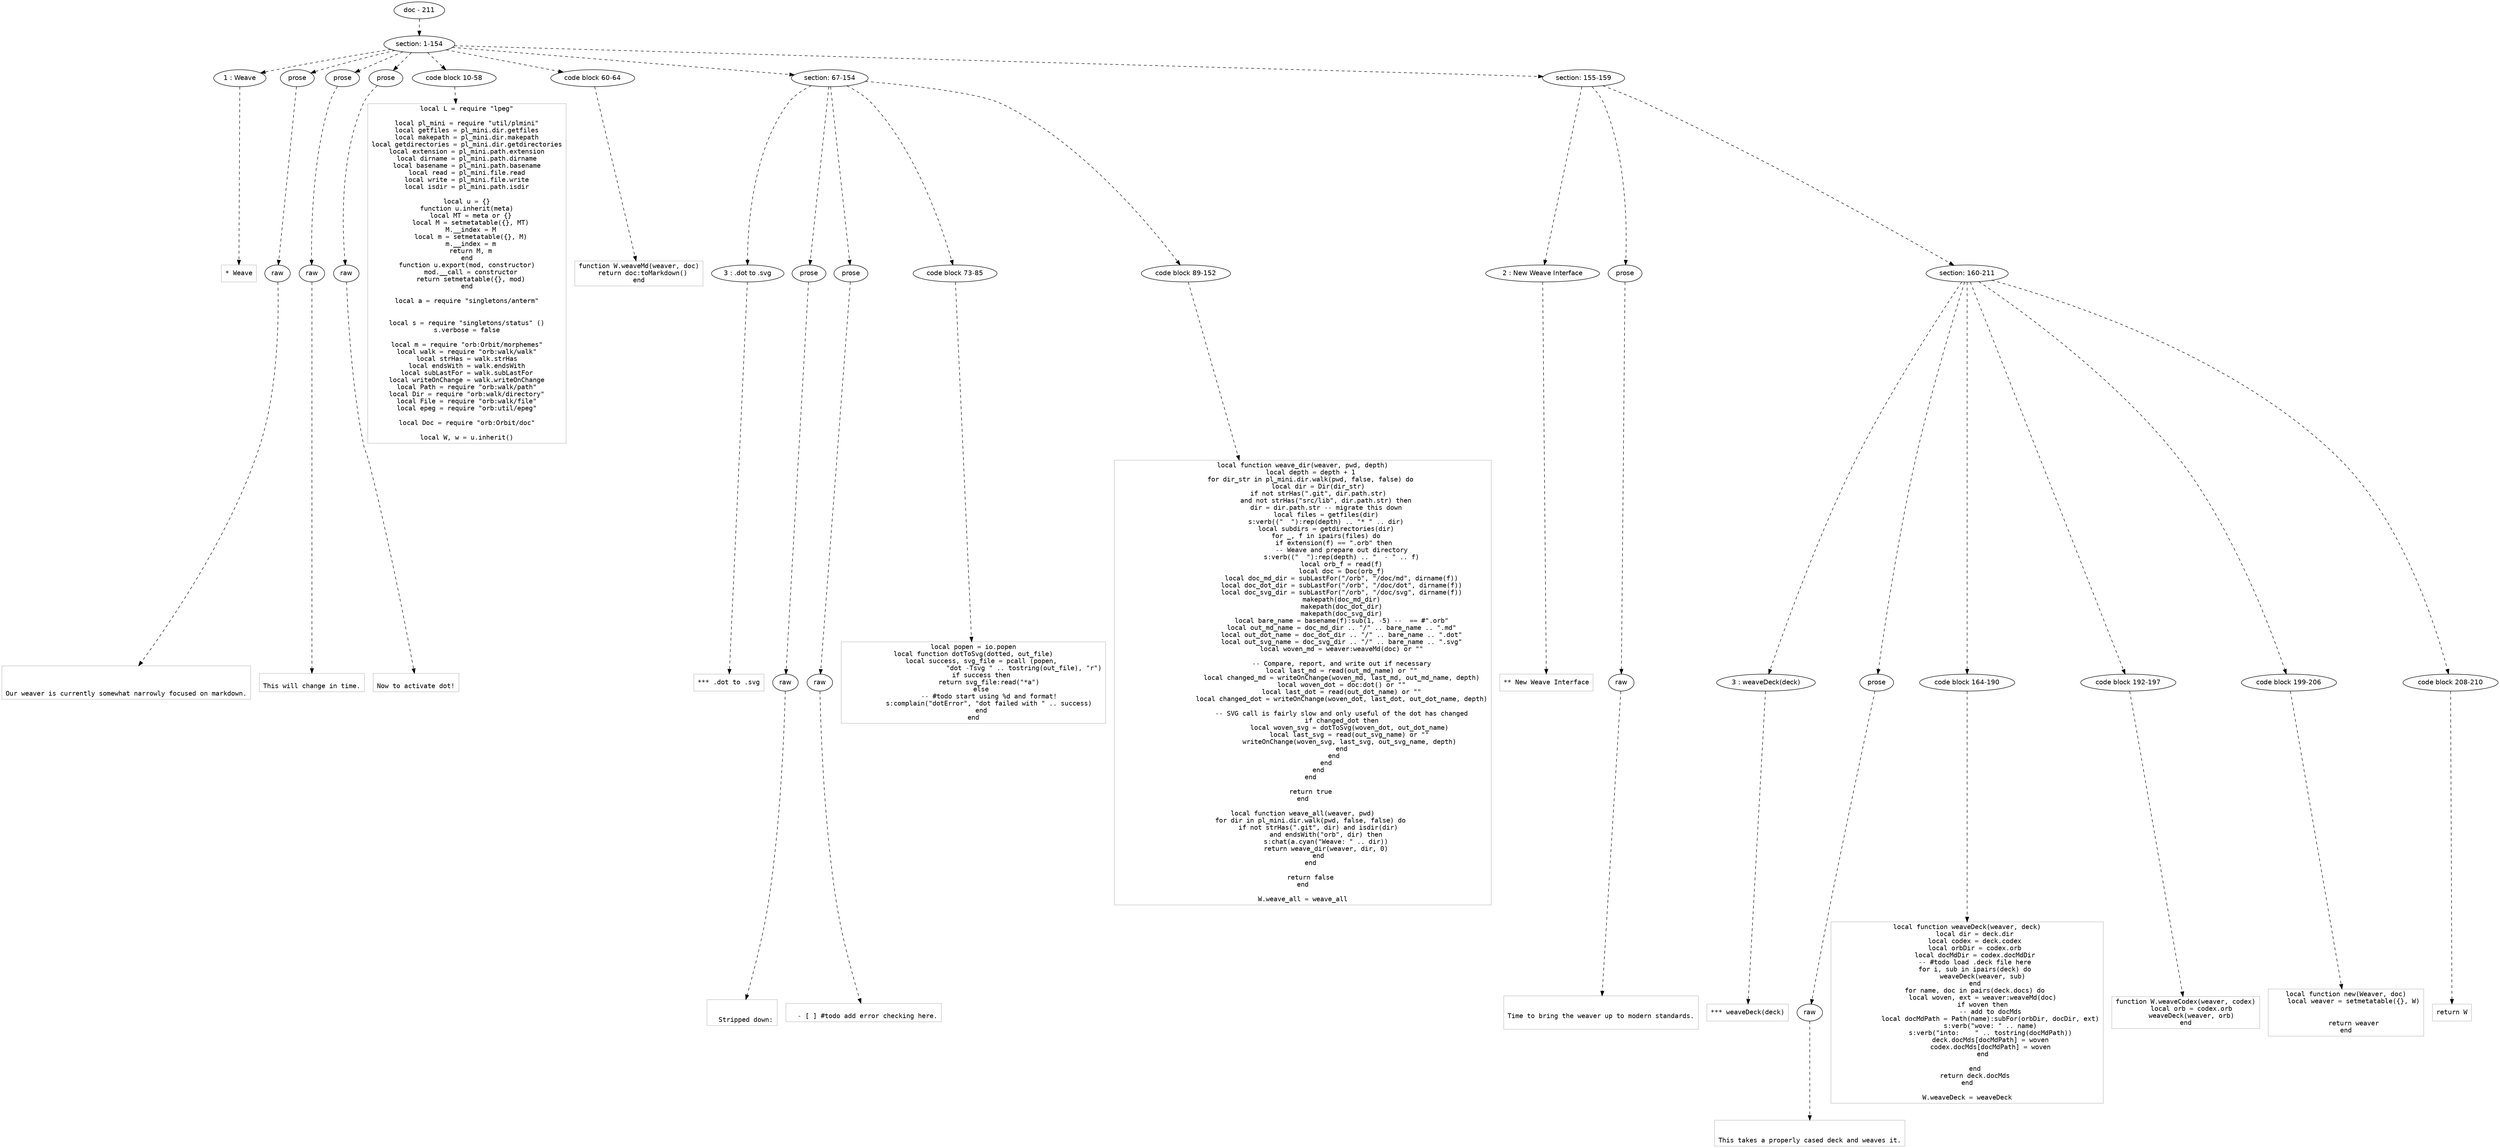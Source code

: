 digraph lpegNode {

node [fontname=Helvetica]
edge [style=dashed]

doc_0 [label="doc - 211"]


doc_0 -> { section_1}
{rank=same; section_1}

section_1 [label="section: 1-154"]


// END RANK doc_0

section_1 -> { header_2 prose_3 prose_4 prose_5 codeblock_6 codeblock_7 section_8 section_9}
{rank=same; header_2 prose_3 prose_4 prose_5 codeblock_6 codeblock_7 section_8 section_9}

header_2 [label="1 : Weave"]

prose_3 [label="prose"]

prose_4 [label="prose"]

prose_5 [label="prose"]

codeblock_6 [label="code block 10-58"]

codeblock_7 [label="code block 60-64"]

section_8 [label="section: 67-154"]

section_9 [label="section: 155-159"]


// END RANK section_1

header_2 -> leaf_10
leaf_10  [color=Gray,shape=rectangle,fontname=Inconsolata,label="* Weave"]
// END RANK header_2

prose_3 -> { raw_11}
{rank=same; raw_11}

raw_11 [label="raw"]


// END RANK prose_3

raw_11 -> leaf_12
leaf_12  [color=Gray,shape=rectangle,fontname=Inconsolata,label="


Our weaver is currently somewhat narrowly focused on markdown.
"]
// END RANK raw_11

prose_4 -> { raw_13}
{rank=same; raw_13}

raw_13 [label="raw"]


// END RANK prose_4

raw_13 -> leaf_14
leaf_14  [color=Gray,shape=rectangle,fontname=Inconsolata,label="
This will change in time.
"]
// END RANK raw_13

prose_5 -> { raw_15}
{rank=same; raw_15}

raw_15 [label="raw"]


// END RANK prose_5

raw_15 -> leaf_16
leaf_16  [color=Gray,shape=rectangle,fontname=Inconsolata,label="
Now to activate dot!
"]
// END RANK raw_15

codeblock_6 -> leaf_17
leaf_17  [color=Gray,shape=rectangle,fontname=Inconsolata,label="local L = require \"lpeg\"

local pl_mini = require \"util/plmini\"
local getfiles = pl_mini.dir.getfiles
local makepath = pl_mini.dir.makepath
local getdirectories = pl_mini.dir.getdirectories
local extension = pl_mini.path.extension
local dirname = pl_mini.path.dirname
local basename = pl_mini.path.basename
local read = pl_mini.file.read
local write = pl_mini.file.write
local isdir = pl_mini.path.isdir

local u = {}
function u.inherit(meta)
  local MT = meta or {}
  local M = setmetatable({}, MT)
  M.__index = M
  local m = setmetatable({}, M)
  m.__index = m
  return M, m
end
function u.export(mod, constructor)
  mod.__call = constructor
  return setmetatable({}, mod)
end

local a = require \"singletons/anterm\"


local s = require \"singletons/status\" ()
s.verbose = false

local m = require \"orb:Orbit/morphemes\"
local walk = require \"orb:walk/walk\"
local strHas = walk.strHas
local endsWith = walk.endsWith
local subLastFor = walk.subLastFor
local writeOnChange = walk.writeOnChange
local Path = require \"orb:walk/path\"
local Dir = require \"orb:walk/directory\"
local File = require \"orb:walk/file\"
local epeg = require \"orb:util/epeg\"

local Doc = require \"orb:Orbit/doc\"

local W, w = u.inherit()"]
// END RANK codeblock_6

codeblock_7 -> leaf_18
leaf_18  [color=Gray,shape=rectangle,fontname=Inconsolata,label="function W.weaveMd(weaver, doc)
  return doc:toMarkdown()
end"]
// END RANK codeblock_7

section_8 -> { header_19 prose_20 prose_21 codeblock_22 codeblock_23}
{rank=same; header_19 prose_20 prose_21 codeblock_22 codeblock_23}

header_19 [label="3 : .dot to .svg"]

prose_20 [label="prose"]

prose_21 [label="prose"]

codeblock_22 [label="code block 73-85"]

codeblock_23 [label="code block 89-152"]


// END RANK section_8

header_19 -> leaf_24
leaf_24  [color=Gray,shape=rectangle,fontname=Inconsolata,label="*** .dot to .svg"]
// END RANK header_19

prose_20 -> { raw_25}
{rank=same; raw_25}

raw_25 [label="raw"]


// END RANK prose_20

raw_25 -> leaf_26
leaf_26  [color=Gray,shape=rectangle,fontname=Inconsolata,label="

  Stripped down:
"]
// END RANK raw_25

prose_21 -> { raw_27}
{rank=same; raw_27}

raw_27 [label="raw"]


// END RANK prose_21

raw_27 -> leaf_28
leaf_28  [color=Gray,shape=rectangle,fontname=Inconsolata,label="
  - [ ] #todo add error checking here.
"]
// END RANK raw_27

codeblock_22 -> leaf_29
leaf_29  [color=Gray,shape=rectangle,fontname=Inconsolata,label="local popen = io.popen
local function dotToSvg(dotted, out_file)
    local success, svg_file = pcall (popen,
                          \"dot -Tsvg \" .. tostring(out_file), \"r\")
    if success then
        return svg_file:read(\"*a\")
    else
        -- #todo start using %d and format!
        s:complain(\"dotError\", \"dot failed with \" .. success)
    end
end"]
// END RANK codeblock_22

codeblock_23 -> leaf_30
leaf_30  [color=Gray,shape=rectangle,fontname=Inconsolata,label="local function weave_dir(weaver, pwd, depth)
    local depth = depth + 1
    for dir_str in pl_mini.dir.walk(pwd, false, false) do
        local dir = Dir(dir_str)
        if not strHas(\".git\", dir.path.str)
            and not strHas(\"src/lib\", dir.path.str) then
            dir = dir.path.str -- migrate this down
            local files = getfiles(dir)
            s:verb((\"  \"):rep(depth) .. \"* \" .. dir)
            local subdirs = getdirectories(dir)
            for _, f in ipairs(files) do
                if extension(f) == \".orb\" then
                    -- Weave and prepare out directory
                    s:verb((\"  \"):rep(depth) .. \"  - \" .. f)
                    local orb_f = read(f)
                    local doc = Doc(orb_f)
                    local doc_md_dir = subLastFor(\"/orb\", \"/doc/md\", dirname(f))
                    local doc_dot_dir = subLastFor(\"/orb\", \"/doc/dot\", dirname(f))
                    local doc_svg_dir = subLastFor(\"/orb\", \"/doc/svg\", dirname(f))
                    makepath(doc_md_dir)
                    makepath(doc_dot_dir)
                    makepath(doc_svg_dir)
                    local bare_name = basename(f):sub(1, -5) --  == #\".orb\"
                    local out_md_name = doc_md_dir .. \"/\" .. bare_name .. \".md\"
                    local out_dot_name = doc_dot_dir .. \"/\" .. bare_name .. \".dot\"
                    local out_svg_name = doc_svg_dir .. \"/\" .. bare_name .. \".svg\"
                    local woven_md = weaver:weaveMd(doc) or \"\"

                    -- Compare, report, and write out if necessary
                    local last_md = read(out_md_name) or \"\"
                    local changed_md = writeOnChange(woven_md, last_md, out_md_name, depth)
                    local woven_dot = doc:dot() or \"\"
                    local last_dot = read(out_dot_name) or \"\"
                    local changed_dot = writeOnChange(woven_dot, last_dot, out_dot_name, depth)

                    -- SVG call is fairly slow and only useful of the dot has changed
                    if changed_dot then
                        local woven_svg = dotToSvg(woven_dot, out_dot_name)
                        local last_svg = read(out_svg_name) or \"\"
                        writeOnChange(woven_svg, last_svg, out_svg_name, depth)
                    end
                end
            end
        end
    end

    return true
end

local function weave_all(weaver, pwd)
    for dir in pl_mini.dir.walk(pwd, false, false) do
        if not strHas(\".git\", dir) and isdir(dir)
            and endsWith(\"orb\", dir) then
            s:chat(a.cyan(\"Weave: \" .. dir))
            return weave_dir(weaver, dir, 0)
        end
    end

    return false
end

W.weave_all = weave_all"]
// END RANK codeblock_23

section_9 -> { header_31 prose_32 section_33}
{rank=same; header_31 prose_32 section_33}

header_31 [label="2 : New Weave Interface"]

prose_32 [label="prose"]

section_33 [label="section: 160-211"]


// END RANK section_9

header_31 -> leaf_34
leaf_34  [color=Gray,shape=rectangle,fontname=Inconsolata,label="** New Weave Interface"]
// END RANK header_31

prose_32 -> { raw_35}
{rank=same; raw_35}

raw_35 [label="raw"]


// END RANK prose_32

raw_35 -> leaf_36
leaf_36  [color=Gray,shape=rectangle,fontname=Inconsolata,label="

Time to bring the weaver up to modern standards.

"]
// END RANK raw_35

section_33 -> { header_37 prose_38 codeblock_39 codeblock_40 codeblock_41 codeblock_42}
{rank=same; header_37 prose_38 codeblock_39 codeblock_40 codeblock_41 codeblock_42}

header_37 [label="3 : weaveDeck(deck)"]

prose_38 [label="prose"]

codeblock_39 [label="code block 164-190"]

codeblock_40 [label="code block 192-197"]

codeblock_41 [label="code block 199-206"]

codeblock_42 [label="code block 208-210"]


// END RANK section_33

header_37 -> leaf_43
leaf_43  [color=Gray,shape=rectangle,fontname=Inconsolata,label="*** weaveDeck(deck)"]
// END RANK header_37

prose_38 -> { raw_44}
{rank=same; raw_44}

raw_44 [label="raw"]


// END RANK prose_38

raw_44 -> leaf_45
leaf_45  [color=Gray,shape=rectangle,fontname=Inconsolata,label="

This takes a properly cased deck and weaves it.
"]
// END RANK raw_44

codeblock_39 -> leaf_46
leaf_46  [color=Gray,shape=rectangle,fontname=Inconsolata,label="local function weaveDeck(weaver, deck)
    local dir = deck.dir
    local codex = deck.codex
    local orbDir = codex.orb
    local docMdDir = codex.docMdDir
    -- #todo load .deck file here
    for i, sub in ipairs(deck) do
        weaveDeck(weaver, sub)
    end
    for name, doc in pairs(deck.docs) do
        local woven, ext = weaver:weaveMd(doc)
        if woven then
            -- add to docMds
            local docMdPath = Path(name):subFor(orbDir, docDir, ext)
            s:verb(\"wove: \" .. name)
            s:verb(\"into:    \" .. tostring(docMdPath))
            deck.docMds[docMdPath] = woven
            codex.docMds[docMdPath] = woven
        end

    end
    return deck.docMds
end

W.weaveDeck = weaveDeck"]
// END RANK codeblock_39

codeblock_40 -> leaf_47
leaf_47  [color=Gray,shape=rectangle,fontname=Inconsolata,label="function W.weaveCodex(weaver, codex)
   local orb = codex.orb
   weaveDeck(weaver, orb)
end"]
// END RANK codeblock_40

codeblock_41 -> leaf_48
leaf_48  [color=Gray,shape=rectangle,fontname=Inconsolata,label="local function new(Weaver, doc)
    local weaver = setmetatable({}, W)


    return weaver
end"]
// END RANK codeblock_41

codeblock_42 -> leaf_49
leaf_49  [color=Gray,shape=rectangle,fontname=Inconsolata,label="return W"]
// END RANK codeblock_42


}
